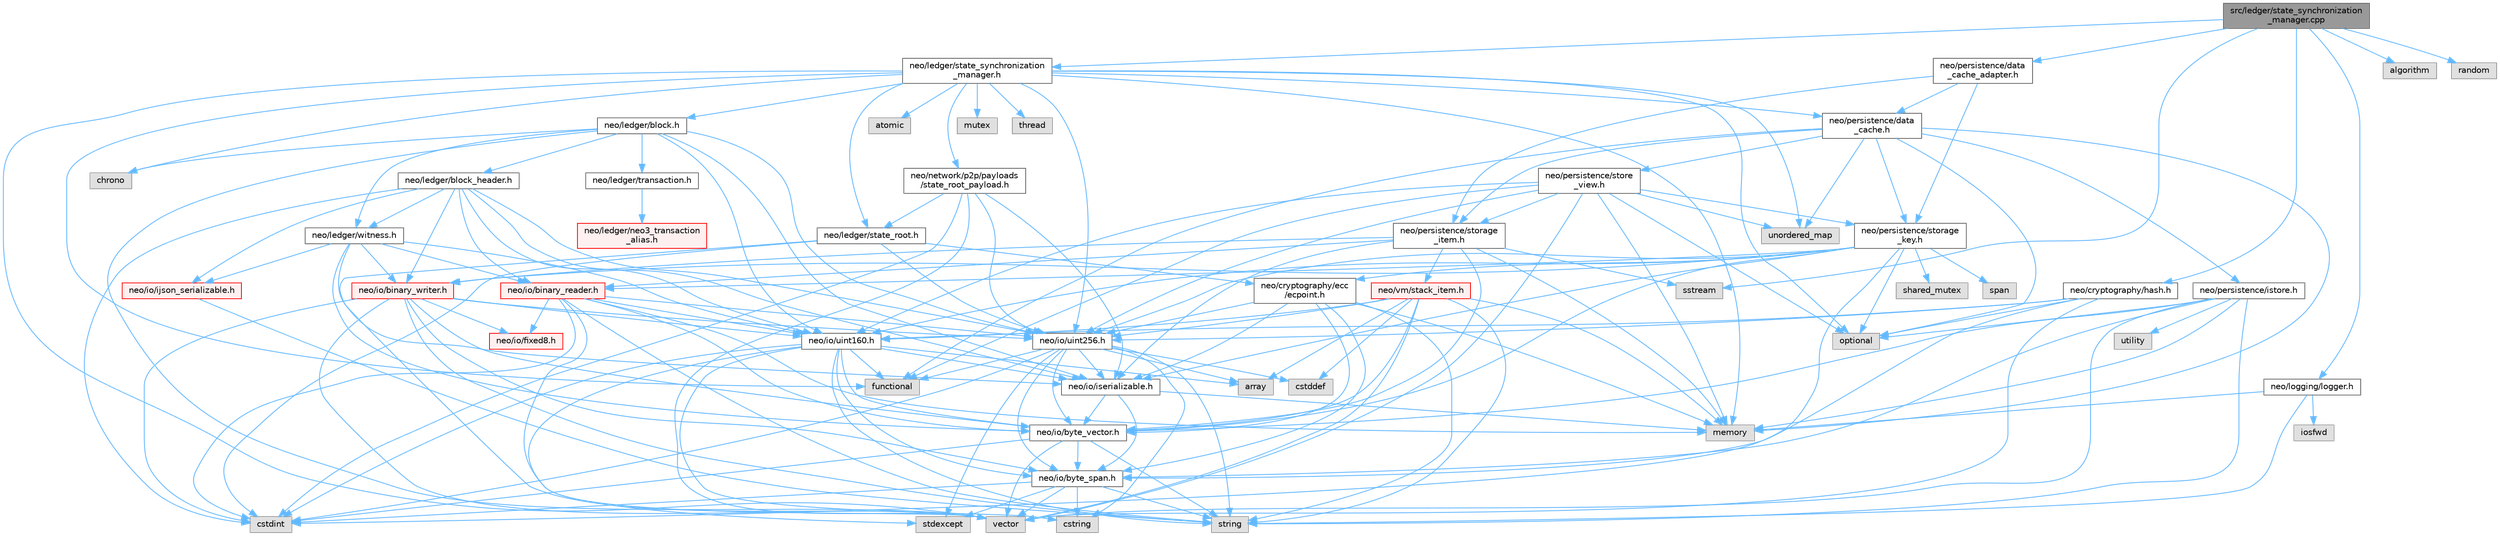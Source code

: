 digraph "src/ledger/state_synchronization_manager.cpp"
{
 // LATEX_PDF_SIZE
  bgcolor="transparent";
  edge [fontname=Helvetica,fontsize=10,labelfontname=Helvetica,labelfontsize=10];
  node [fontname=Helvetica,fontsize=10,shape=box,height=0.2,width=0.4];
  Node1 [id="Node000001",label="src/ledger/state_synchronization\l_manager.cpp",height=0.2,width=0.4,color="gray40", fillcolor="grey60", style="filled", fontcolor="black",tooltip=" "];
  Node1 -> Node2 [id="edge1_Node000001_Node000002",color="steelblue1",style="solid",tooltip=" "];
  Node2 [id="Node000002",label="neo/cryptography/hash.h",height=0.2,width=0.4,color="grey40", fillcolor="white", style="filled",URL="$hash_8h.html",tooltip=" "];
  Node2 -> Node3 [id="edge2_Node000002_Node000003",color="steelblue1",style="solid",tooltip=" "];
  Node3 [id="Node000003",label="neo/io/byte_span.h",height=0.2,width=0.4,color="grey40", fillcolor="white", style="filled",URL="$io_2byte__span_8h.html",tooltip=" "];
  Node3 -> Node4 [id="edge3_Node000003_Node000004",color="steelblue1",style="solid",tooltip=" "];
  Node4 [id="Node000004",label="cstdint",height=0.2,width=0.4,color="grey60", fillcolor="#E0E0E0", style="filled",tooltip=" "];
  Node3 -> Node5 [id="edge4_Node000003_Node000005",color="steelblue1",style="solid",tooltip=" "];
  Node5 [id="Node000005",label="cstring",height=0.2,width=0.4,color="grey60", fillcolor="#E0E0E0", style="filled",tooltip=" "];
  Node3 -> Node6 [id="edge5_Node000003_Node000006",color="steelblue1",style="solid",tooltip=" "];
  Node6 [id="Node000006",label="stdexcept",height=0.2,width=0.4,color="grey60", fillcolor="#E0E0E0", style="filled",tooltip=" "];
  Node3 -> Node7 [id="edge6_Node000003_Node000007",color="steelblue1",style="solid",tooltip=" "];
  Node7 [id="Node000007",label="string",height=0.2,width=0.4,color="grey60", fillcolor="#E0E0E0", style="filled",tooltip=" "];
  Node3 -> Node8 [id="edge7_Node000003_Node000008",color="steelblue1",style="solid",tooltip=" "];
  Node8 [id="Node000008",label="vector",height=0.2,width=0.4,color="grey60", fillcolor="#E0E0E0", style="filled",tooltip=" "];
  Node2 -> Node9 [id="edge8_Node000002_Node000009",color="steelblue1",style="solid",tooltip=" "];
  Node9 [id="Node000009",label="neo/io/uint160.h",height=0.2,width=0.4,color="grey40", fillcolor="white", style="filled",URL="$uint160_8h.html",tooltip=" "];
  Node9 -> Node3 [id="edge9_Node000009_Node000003",color="steelblue1",style="solid",tooltip=" "];
  Node9 -> Node10 [id="edge10_Node000009_Node000010",color="steelblue1",style="solid",tooltip=" "];
  Node10 [id="Node000010",label="neo/io/byte_vector.h",height=0.2,width=0.4,color="grey40", fillcolor="white", style="filled",URL="$io_2byte__vector_8h.html",tooltip=" "];
  Node10 -> Node3 [id="edge11_Node000010_Node000003",color="steelblue1",style="solid",tooltip=" "];
  Node10 -> Node4 [id="edge12_Node000010_Node000004",color="steelblue1",style="solid",tooltip=" "];
  Node10 -> Node7 [id="edge13_Node000010_Node000007",color="steelblue1",style="solid",tooltip=" "];
  Node10 -> Node8 [id="edge14_Node000010_Node000008",color="steelblue1",style="solid",tooltip=" "];
  Node9 -> Node11 [id="edge15_Node000009_Node000011",color="steelblue1",style="solid",tooltip=" "];
  Node11 [id="Node000011",label="neo/io/iserializable.h",height=0.2,width=0.4,color="grey40", fillcolor="white", style="filled",URL="$iserializable_8h.html",tooltip=" "];
  Node11 -> Node3 [id="edge16_Node000011_Node000003",color="steelblue1",style="solid",tooltip=" "];
  Node11 -> Node10 [id="edge17_Node000011_Node000010",color="steelblue1",style="solid",tooltip=" "];
  Node11 -> Node12 [id="edge18_Node000011_Node000012",color="steelblue1",style="solid",tooltip=" "];
  Node12 [id="Node000012",label="memory",height=0.2,width=0.4,color="grey60", fillcolor="#E0E0E0", style="filled",tooltip=" "];
  Node9 -> Node13 [id="edge19_Node000009_Node000013",color="steelblue1",style="solid",tooltip=" "];
  Node13 [id="Node000013",label="array",height=0.2,width=0.4,color="grey60", fillcolor="#E0E0E0", style="filled",tooltip=" "];
  Node9 -> Node4 [id="edge20_Node000009_Node000004",color="steelblue1",style="solid",tooltip=" "];
  Node9 -> Node5 [id="edge21_Node000009_Node000005",color="steelblue1",style="solid",tooltip=" "];
  Node9 -> Node14 [id="edge22_Node000009_Node000014",color="steelblue1",style="solid",tooltip=" "];
  Node14 [id="Node000014",label="functional",height=0.2,width=0.4,color="grey60", fillcolor="#E0E0E0", style="filled",tooltip=" "];
  Node9 -> Node6 [id="edge23_Node000009_Node000006",color="steelblue1",style="solid",tooltip=" "];
  Node9 -> Node7 [id="edge24_Node000009_Node000007",color="steelblue1",style="solid",tooltip=" "];
  Node2 -> Node15 [id="edge25_Node000002_Node000015",color="steelblue1",style="solid",tooltip=" "];
  Node15 [id="Node000015",label="neo/io/uint256.h",height=0.2,width=0.4,color="grey40", fillcolor="white", style="filled",URL="$uint256_8h.html",tooltip=" "];
  Node15 -> Node3 [id="edge26_Node000015_Node000003",color="steelblue1",style="solid",tooltip=" "];
  Node15 -> Node10 [id="edge27_Node000015_Node000010",color="steelblue1",style="solid",tooltip=" "];
  Node15 -> Node11 [id="edge28_Node000015_Node000011",color="steelblue1",style="solid",tooltip=" "];
  Node15 -> Node13 [id="edge29_Node000015_Node000013",color="steelblue1",style="solid",tooltip=" "];
  Node15 -> Node16 [id="edge30_Node000015_Node000016",color="steelblue1",style="solid",tooltip=" "];
  Node16 [id="Node000016",label="cstddef",height=0.2,width=0.4,color="grey60", fillcolor="#E0E0E0", style="filled",tooltip=" "];
  Node15 -> Node4 [id="edge31_Node000015_Node000004",color="steelblue1",style="solid",tooltip=" "];
  Node15 -> Node5 [id="edge32_Node000015_Node000005",color="steelblue1",style="solid",tooltip=" "];
  Node15 -> Node14 [id="edge33_Node000015_Node000014",color="steelblue1",style="solid",tooltip=" "];
  Node15 -> Node6 [id="edge34_Node000015_Node000006",color="steelblue1",style="solid",tooltip=" "];
  Node15 -> Node7 [id="edge35_Node000015_Node000007",color="steelblue1",style="solid",tooltip=" "];
  Node2 -> Node17 [id="edge36_Node000002_Node000017",color="steelblue1",style="solid",tooltip=" "];
  Node17 [id="Node000017",label="optional",height=0.2,width=0.4,color="grey60", fillcolor="#E0E0E0", style="filled",tooltip=" "];
  Node2 -> Node8 [id="edge37_Node000002_Node000008",color="steelblue1",style="solid",tooltip=" "];
  Node1 -> Node18 [id="edge38_Node000001_Node000018",color="steelblue1",style="solid",tooltip=" "];
  Node18 [id="Node000018",label="neo/ledger/state_synchronization\l_manager.h",height=0.2,width=0.4,color="grey40", fillcolor="white", style="filled",URL="$state__synchronization__manager_8h.html",tooltip=" "];
  Node18 -> Node15 [id="edge39_Node000018_Node000015",color="steelblue1",style="solid",tooltip=" "];
  Node18 -> Node19 [id="edge40_Node000018_Node000019",color="steelblue1",style="solid",tooltip=" "];
  Node19 [id="Node000019",label="neo/ledger/block.h",height=0.2,width=0.4,color="grey40", fillcolor="white", style="filled",URL="$ledger_2block_8h.html",tooltip=" "];
  Node19 -> Node11 [id="edge41_Node000019_Node000011",color="steelblue1",style="solid",tooltip=" "];
  Node19 -> Node9 [id="edge42_Node000019_Node000009",color="steelblue1",style="solid",tooltip=" "];
  Node19 -> Node15 [id="edge43_Node000019_Node000015",color="steelblue1",style="solid",tooltip=" "];
  Node19 -> Node20 [id="edge44_Node000019_Node000020",color="steelblue1",style="solid",tooltip=" "];
  Node20 [id="Node000020",label="neo/ledger/block_header.h",height=0.2,width=0.4,color="grey40", fillcolor="white", style="filled",URL="$block__header_8h.html",tooltip=" "];
  Node20 -> Node21 [id="edge45_Node000020_Node000021",color="steelblue1",style="solid",tooltip=" "];
  Node21 [id="Node000021",label="neo/io/binary_reader.h",height=0.2,width=0.4,color="red", fillcolor="#FFF0F0", style="filled",URL="$binary__reader_8h.html",tooltip=" "];
  Node21 -> Node10 [id="edge46_Node000021_Node000010",color="steelblue1",style="solid",tooltip=" "];
  Node21 -> Node22 [id="edge47_Node000021_Node000022",color="steelblue1",style="solid",tooltip=" "];
  Node22 [id="Node000022",label="neo/io/fixed8.h",height=0.2,width=0.4,color="red", fillcolor="#FFF0F0", style="filled",URL="$io_2fixed8_8h.html",tooltip=" "];
  Node21 -> Node9 [id="edge48_Node000021_Node000009",color="steelblue1",style="solid",tooltip=" "];
  Node21 -> Node15 [id="edge49_Node000021_Node000015",color="steelblue1",style="solid",tooltip=" "];
  Node21 -> Node4 [id="edge50_Node000021_Node000004",color="steelblue1",style="solid",tooltip=" "];
  Node21 -> Node12 [id="edge51_Node000021_Node000012",color="steelblue1",style="solid",tooltip=" "];
  Node21 -> Node7 [id="edge52_Node000021_Node000007",color="steelblue1",style="solid",tooltip=" "];
  Node21 -> Node8 [id="edge53_Node000021_Node000008",color="steelblue1",style="solid",tooltip=" "];
  Node20 -> Node26 [id="edge54_Node000020_Node000026",color="steelblue1",style="solid",tooltip=" "];
  Node26 [id="Node000026",label="neo/io/binary_writer.h",height=0.2,width=0.4,color="red", fillcolor="#FFF0F0", style="filled",URL="$binary__writer_8h.html",tooltip=" "];
  Node26 -> Node3 [id="edge55_Node000026_Node000003",color="steelblue1",style="solid",tooltip=" "];
  Node26 -> Node10 [id="edge56_Node000026_Node000010",color="steelblue1",style="solid",tooltip=" "];
  Node26 -> Node22 [id="edge57_Node000026_Node000022",color="steelblue1",style="solid",tooltip=" "];
  Node26 -> Node9 [id="edge58_Node000026_Node000009",color="steelblue1",style="solid",tooltip=" "];
  Node26 -> Node15 [id="edge59_Node000026_Node000015",color="steelblue1",style="solid",tooltip=" "];
  Node26 -> Node4 [id="edge60_Node000026_Node000004",color="steelblue1",style="solid",tooltip=" "];
  Node26 -> Node7 [id="edge61_Node000026_Node000007",color="steelblue1",style="solid",tooltip=" "];
  Node26 -> Node8 [id="edge62_Node000026_Node000008",color="steelblue1",style="solid",tooltip=" "];
  Node20 -> Node28 [id="edge63_Node000020_Node000028",color="steelblue1",style="solid",tooltip=" "];
  Node28 [id="Node000028",label="neo/io/ijson_serializable.h",height=0.2,width=0.4,color="red", fillcolor="#FFF0F0", style="filled",URL="$ijson__serializable_8h.html",tooltip=" "];
  Node28 -> Node7 [id="edge64_Node000028_Node000007",color="steelblue1",style="solid",tooltip=" "];
  Node20 -> Node11 [id="edge65_Node000020_Node000011",color="steelblue1",style="solid",tooltip=" "];
  Node20 -> Node9 [id="edge66_Node000020_Node000009",color="steelblue1",style="solid",tooltip=" "];
  Node20 -> Node15 [id="edge67_Node000020_Node000015",color="steelblue1",style="solid",tooltip=" "];
  Node20 -> Node52 [id="edge68_Node000020_Node000052",color="steelblue1",style="solid",tooltip=" "];
  Node52 [id="Node000052",label="neo/ledger/witness.h",height=0.2,width=0.4,color="grey40", fillcolor="white", style="filled",URL="$ledger_2witness_8h.html",tooltip=" "];
  Node52 -> Node21 [id="edge69_Node000052_Node000021",color="steelblue1",style="solid",tooltip=" "];
  Node52 -> Node26 [id="edge70_Node000052_Node000026",color="steelblue1",style="solid",tooltip=" "];
  Node52 -> Node10 [id="edge71_Node000052_Node000010",color="steelblue1",style="solid",tooltip=" "];
  Node52 -> Node28 [id="edge72_Node000052_Node000028",color="steelblue1",style="solid",tooltip=" "];
  Node52 -> Node11 [id="edge73_Node000052_Node000011",color="steelblue1",style="solid",tooltip=" "];
  Node52 -> Node9 [id="edge74_Node000052_Node000009",color="steelblue1",style="solid",tooltip=" "];
  Node20 -> Node4 [id="edge75_Node000020_Node000004",color="steelblue1",style="solid",tooltip=" "];
  Node19 -> Node53 [id="edge76_Node000019_Node000053",color="steelblue1",style="solid",tooltip=" "];
  Node53 [id="Node000053",label="neo/ledger/transaction.h",height=0.2,width=0.4,color="grey40", fillcolor="white", style="filled",URL="$ledger_2transaction_8h.html",tooltip=" "];
  Node53 -> Node54 [id="edge77_Node000053_Node000054",color="steelblue1",style="solid",tooltip=" "];
  Node54 [id="Node000054",label="neo/ledger/neo3_transaction\l_alias.h",height=0.2,width=0.4,color="red", fillcolor="#FFF0F0", style="filled",URL="$neo3__transaction__alias_8h.html",tooltip=" "];
  Node19 -> Node52 [id="edge78_Node000019_Node000052",color="steelblue1",style="solid",tooltip=" "];
  Node19 -> Node67 [id="edge79_Node000019_Node000067",color="steelblue1",style="solid",tooltip=" "];
  Node67 [id="Node000067",label="chrono",height=0.2,width=0.4,color="grey60", fillcolor="#E0E0E0", style="filled",tooltip=" "];
  Node19 -> Node8 [id="edge80_Node000019_Node000008",color="steelblue1",style="solid",tooltip=" "];
  Node18 -> Node68 [id="edge81_Node000018_Node000068",color="steelblue1",style="solid",tooltip=" "];
  Node68 [id="Node000068",label="neo/ledger/state_root.h",height=0.2,width=0.4,color="grey40", fillcolor="white", style="filled",URL="$state__root_8h.html",tooltip=" "];
  Node68 -> Node58 [id="edge82_Node000068_Node000058",color="steelblue1",style="solid",tooltip=" "];
  Node58 [id="Node000058",label="neo/cryptography/ecc\l/ecpoint.h",height=0.2,width=0.4,color="grey40", fillcolor="white", style="filled",URL="$ecpoint_8h.html",tooltip=" "];
  Node58 -> Node3 [id="edge83_Node000058_Node000003",color="steelblue1",style="solid",tooltip=" "];
  Node58 -> Node10 [id="edge84_Node000058_Node000010",color="steelblue1",style="solid",tooltip=" "];
  Node58 -> Node11 [id="edge85_Node000058_Node000011",color="steelblue1",style="solid",tooltip=" "];
  Node58 -> Node15 [id="edge86_Node000058_Node000015",color="steelblue1",style="solid",tooltip=" "];
  Node58 -> Node12 [id="edge87_Node000058_Node000012",color="steelblue1",style="solid",tooltip=" "];
  Node58 -> Node7 [id="edge88_Node000058_Node000007",color="steelblue1",style="solid",tooltip=" "];
  Node68 -> Node15 [id="edge89_Node000068_Node000015",color="steelblue1",style="solid",tooltip=" "];
  Node68 -> Node4 [id="edge90_Node000068_Node000004",color="steelblue1",style="solid",tooltip=" "];
  Node68 -> Node8 [id="edge91_Node000068_Node000008",color="steelblue1",style="solid",tooltip=" "];
  Node18 -> Node69 [id="edge92_Node000018_Node000069",color="steelblue1",style="solid",tooltip=" "];
  Node69 [id="Node000069",label="neo/network/p2p/payloads\l/state_root_payload.h",height=0.2,width=0.4,color="grey40", fillcolor="white", style="filled",URL="$state__root__payload_8h.html",tooltip=" "];
  Node69 -> Node11 [id="edge93_Node000069_Node000011",color="steelblue1",style="solid",tooltip=" "];
  Node69 -> Node15 [id="edge94_Node000069_Node000015",color="steelblue1",style="solid",tooltip=" "];
  Node69 -> Node68 [id="edge95_Node000069_Node000068",color="steelblue1",style="solid",tooltip=" "];
  Node69 -> Node4 [id="edge96_Node000069_Node000004",color="steelblue1",style="solid",tooltip=" "];
  Node69 -> Node8 [id="edge97_Node000069_Node000008",color="steelblue1",style="solid",tooltip=" "];
  Node18 -> Node70 [id="edge98_Node000018_Node000070",color="steelblue1",style="solid",tooltip=" "];
  Node70 [id="Node000070",label="neo/persistence/data\l_cache.h",height=0.2,width=0.4,color="grey40", fillcolor="white", style="filled",URL="$data__cache_8h.html",tooltip=" "];
  Node70 -> Node71 [id="edge99_Node000070_Node000071",color="steelblue1",style="solid",tooltip=" "];
  Node71 [id="Node000071",label="neo/persistence/istore.h",height=0.2,width=0.4,color="grey40", fillcolor="white", style="filled",URL="$istore_8h.html",tooltip=" "];
  Node71 -> Node3 [id="edge100_Node000071_Node000003",color="steelblue1",style="solid",tooltip=" "];
  Node71 -> Node10 [id="edge101_Node000071_Node000010",color="steelblue1",style="solid",tooltip=" "];
  Node71 -> Node12 [id="edge102_Node000071_Node000012",color="steelblue1",style="solid",tooltip=" "];
  Node71 -> Node17 [id="edge103_Node000071_Node000017",color="steelblue1",style="solid",tooltip=" "];
  Node71 -> Node7 [id="edge104_Node000071_Node000007",color="steelblue1",style="solid",tooltip=" "];
  Node71 -> Node34 [id="edge105_Node000071_Node000034",color="steelblue1",style="solid",tooltip=" "];
  Node34 [id="Node000034",label="utility",height=0.2,width=0.4,color="grey60", fillcolor="#E0E0E0", style="filled",tooltip=" "];
  Node71 -> Node8 [id="edge106_Node000071_Node000008",color="steelblue1",style="solid",tooltip=" "];
  Node70 -> Node72 [id="edge107_Node000070_Node000072",color="steelblue1",style="solid",tooltip=" "];
  Node72 [id="Node000072",label="neo/persistence/storage\l_item.h",height=0.2,width=0.4,color="grey40", fillcolor="white", style="filled",URL="$persistence_2storage__item_8h.html",tooltip=" "];
  Node72 -> Node21 [id="edge108_Node000072_Node000021",color="steelblue1",style="solid",tooltip=" "];
  Node72 -> Node26 [id="edge109_Node000072_Node000026",color="steelblue1",style="solid",tooltip=" "];
  Node72 -> Node10 [id="edge110_Node000072_Node000010",color="steelblue1",style="solid",tooltip=" "];
  Node72 -> Node11 [id="edge111_Node000072_Node000011",color="steelblue1",style="solid",tooltip=" "];
  Node72 -> Node73 [id="edge112_Node000072_Node000073",color="steelblue1",style="solid",tooltip=" "];
  Node73 [id="Node000073",label="neo/vm/stack_item.h",height=0.2,width=0.4,color="red", fillcolor="#FFF0F0", style="filled",URL="$stack__item_8h.html",tooltip=" "];
  Node73 -> Node10 [id="edge113_Node000073_Node000010",color="steelblue1",style="solid",tooltip=" "];
  Node73 -> Node9 [id="edge114_Node000073_Node000009",color="steelblue1",style="solid",tooltip=" "];
  Node73 -> Node15 [id="edge115_Node000073_Node000015",color="steelblue1",style="solid",tooltip=" "];
  Node73 -> Node13 [id="edge116_Node000073_Node000013",color="steelblue1",style="solid",tooltip=" "];
  Node73 -> Node16 [id="edge117_Node000073_Node000016",color="steelblue1",style="solid",tooltip=" "];
  Node73 -> Node12 [id="edge118_Node000073_Node000012",color="steelblue1",style="solid",tooltip=" "];
  Node73 -> Node7 [id="edge119_Node000073_Node000007",color="steelblue1",style="solid",tooltip=" "];
  Node73 -> Node8 [id="edge120_Node000073_Node000008",color="steelblue1",style="solid",tooltip=" "];
  Node72 -> Node12 [id="edge121_Node000072_Node000012",color="steelblue1",style="solid",tooltip=" "];
  Node72 -> Node77 [id="edge122_Node000072_Node000077",color="steelblue1",style="solid",tooltip=" "];
  Node77 [id="Node000077",label="sstream",height=0.2,width=0.4,color="grey60", fillcolor="#E0E0E0", style="filled",tooltip=" "];
  Node70 -> Node78 [id="edge123_Node000070_Node000078",color="steelblue1",style="solid",tooltip=" "];
  Node78 [id="Node000078",label="neo/persistence/storage\l_key.h",height=0.2,width=0.4,color="grey40", fillcolor="white", style="filled",URL="$persistence_2storage__key_8h.html",tooltip=" "];
  Node78 -> Node58 [id="edge124_Node000078_Node000058",color="steelblue1",style="solid",tooltip=" "];
  Node78 -> Node21 [id="edge125_Node000078_Node000021",color="steelblue1",style="solid",tooltip=" "];
  Node78 -> Node26 [id="edge126_Node000078_Node000026",color="steelblue1",style="solid",tooltip=" "];
  Node78 -> Node10 [id="edge127_Node000078_Node000010",color="steelblue1",style="solid",tooltip=" "];
  Node78 -> Node11 [id="edge128_Node000078_Node000011",color="steelblue1",style="solid",tooltip=" "];
  Node78 -> Node9 [id="edge129_Node000078_Node000009",color="steelblue1",style="solid",tooltip=" "];
  Node78 -> Node15 [id="edge130_Node000078_Node000015",color="steelblue1",style="solid",tooltip=" "];
  Node78 -> Node4 [id="edge131_Node000078_Node000004",color="steelblue1",style="solid",tooltip=" "];
  Node78 -> Node17 [id="edge132_Node000078_Node000017",color="steelblue1",style="solid",tooltip=" "];
  Node78 -> Node79 [id="edge133_Node000078_Node000079",color="steelblue1",style="solid",tooltip=" "];
  Node79 [id="Node000079",label="shared_mutex",height=0.2,width=0.4,color="grey60", fillcolor="#E0E0E0", style="filled",tooltip=" "];
  Node78 -> Node80 [id="edge134_Node000078_Node000080",color="steelblue1",style="solid",tooltip=" "];
  Node80 [id="Node000080",label="span",height=0.2,width=0.4,color="grey60", fillcolor="#E0E0E0", style="filled",tooltip=" "];
  Node70 -> Node81 [id="edge135_Node000070_Node000081",color="steelblue1",style="solid",tooltip=" "];
  Node81 [id="Node000081",label="neo/persistence/store\l_view.h",height=0.2,width=0.4,color="grey40", fillcolor="white", style="filled",URL="$store__view_8h.html",tooltip=" "];
  Node81 -> Node9 [id="edge136_Node000081_Node000009",color="steelblue1",style="solid",tooltip=" "];
  Node81 -> Node15 [id="edge137_Node000081_Node000015",color="steelblue1",style="solid",tooltip=" "];
  Node81 -> Node72 [id="edge138_Node000081_Node000072",color="steelblue1",style="solid",tooltip=" "];
  Node81 -> Node78 [id="edge139_Node000081_Node000078",color="steelblue1",style="solid",tooltip=" "];
  Node81 -> Node14 [id="edge140_Node000081_Node000014",color="steelblue1",style="solid",tooltip=" "];
  Node81 -> Node12 [id="edge141_Node000081_Node000012",color="steelblue1",style="solid",tooltip=" "];
  Node81 -> Node17 [id="edge142_Node000081_Node000017",color="steelblue1",style="solid",tooltip=" "];
  Node81 -> Node39 [id="edge143_Node000081_Node000039",color="steelblue1",style="solid",tooltip=" "];
  Node39 [id="Node000039",label="unordered_map",height=0.2,width=0.4,color="grey60", fillcolor="#E0E0E0", style="filled",tooltip=" "];
  Node81 -> Node8 [id="edge144_Node000081_Node000008",color="steelblue1",style="solid",tooltip=" "];
  Node70 -> Node14 [id="edge145_Node000070_Node000014",color="steelblue1",style="solid",tooltip=" "];
  Node70 -> Node12 [id="edge146_Node000070_Node000012",color="steelblue1",style="solid",tooltip=" "];
  Node70 -> Node17 [id="edge147_Node000070_Node000017",color="steelblue1",style="solid",tooltip=" "];
  Node70 -> Node39 [id="edge148_Node000070_Node000039",color="steelblue1",style="solid",tooltip=" "];
  Node18 -> Node82 [id="edge149_Node000018_Node000082",color="steelblue1",style="solid",tooltip=" "];
  Node82 [id="Node000082",label="atomic",height=0.2,width=0.4,color="grey60", fillcolor="#E0E0E0", style="filled",tooltip=" "];
  Node18 -> Node67 [id="edge150_Node000018_Node000067",color="steelblue1",style="solid",tooltip=" "];
  Node18 -> Node14 [id="edge151_Node000018_Node000014",color="steelblue1",style="solid",tooltip=" "];
  Node18 -> Node12 [id="edge152_Node000018_Node000012",color="steelblue1",style="solid",tooltip=" "];
  Node18 -> Node83 [id="edge153_Node000018_Node000083",color="steelblue1",style="solid",tooltip=" "];
  Node83 [id="Node000083",label="mutex",height=0.2,width=0.4,color="grey60", fillcolor="#E0E0E0", style="filled",tooltip=" "];
  Node18 -> Node17 [id="edge154_Node000018_Node000017",color="steelblue1",style="solid",tooltip=" "];
  Node18 -> Node84 [id="edge155_Node000018_Node000084",color="steelblue1",style="solid",tooltip=" "];
  Node84 [id="Node000084",label="thread",height=0.2,width=0.4,color="grey60", fillcolor="#E0E0E0", style="filled",tooltip=" "];
  Node18 -> Node39 [id="edge156_Node000018_Node000039",color="steelblue1",style="solid",tooltip=" "];
  Node18 -> Node8 [id="edge157_Node000018_Node000008",color="steelblue1",style="solid",tooltip=" "];
  Node1 -> Node85 [id="edge158_Node000001_Node000085",color="steelblue1",style="solid",tooltip=" "];
  Node85 [id="Node000085",label="neo/logging/logger.h",height=0.2,width=0.4,color="grey40", fillcolor="white", style="filled",URL="$logger_8h.html",tooltip="Simple logging interface for Neo C++ implementation."];
  Node85 -> Node32 [id="edge159_Node000085_Node000032",color="steelblue1",style="solid",tooltip=" "];
  Node32 [id="Node000032",label="iosfwd",height=0.2,width=0.4,color="grey60", fillcolor="#E0E0E0", style="filled",tooltip=" "];
  Node85 -> Node12 [id="edge160_Node000085_Node000012",color="steelblue1",style="solid",tooltip=" "];
  Node85 -> Node7 [id="edge161_Node000085_Node000007",color="steelblue1",style="solid",tooltip=" "];
  Node1 -> Node86 [id="edge162_Node000001_Node000086",color="steelblue1",style="solid",tooltip=" "];
  Node86 [id="Node000086",label="neo/persistence/data\l_cache_adapter.h",height=0.2,width=0.4,color="grey40", fillcolor="white", style="filled",URL="$data__cache__adapter_8h.html",tooltip=" "];
  Node86 -> Node70 [id="edge163_Node000086_Node000070",color="steelblue1",style="solid",tooltip=" "];
  Node86 -> Node72 [id="edge164_Node000086_Node000072",color="steelblue1",style="solid",tooltip=" "];
  Node86 -> Node78 [id="edge165_Node000086_Node000078",color="steelblue1",style="solid",tooltip=" "];
  Node1 -> Node30 [id="edge166_Node000001_Node000030",color="steelblue1",style="solid",tooltip=" "];
  Node30 [id="Node000030",label="algorithm",height=0.2,width=0.4,color="grey60", fillcolor="#E0E0E0", style="filled",tooltip=" "];
  Node1 -> Node87 [id="edge167_Node000001_Node000087",color="steelblue1",style="solid",tooltip=" "];
  Node87 [id="Node000087",label="random",height=0.2,width=0.4,color="grey60", fillcolor="#E0E0E0", style="filled",tooltip=" "];
  Node1 -> Node77 [id="edge168_Node000001_Node000077",color="steelblue1",style="solid",tooltip=" "];
}

